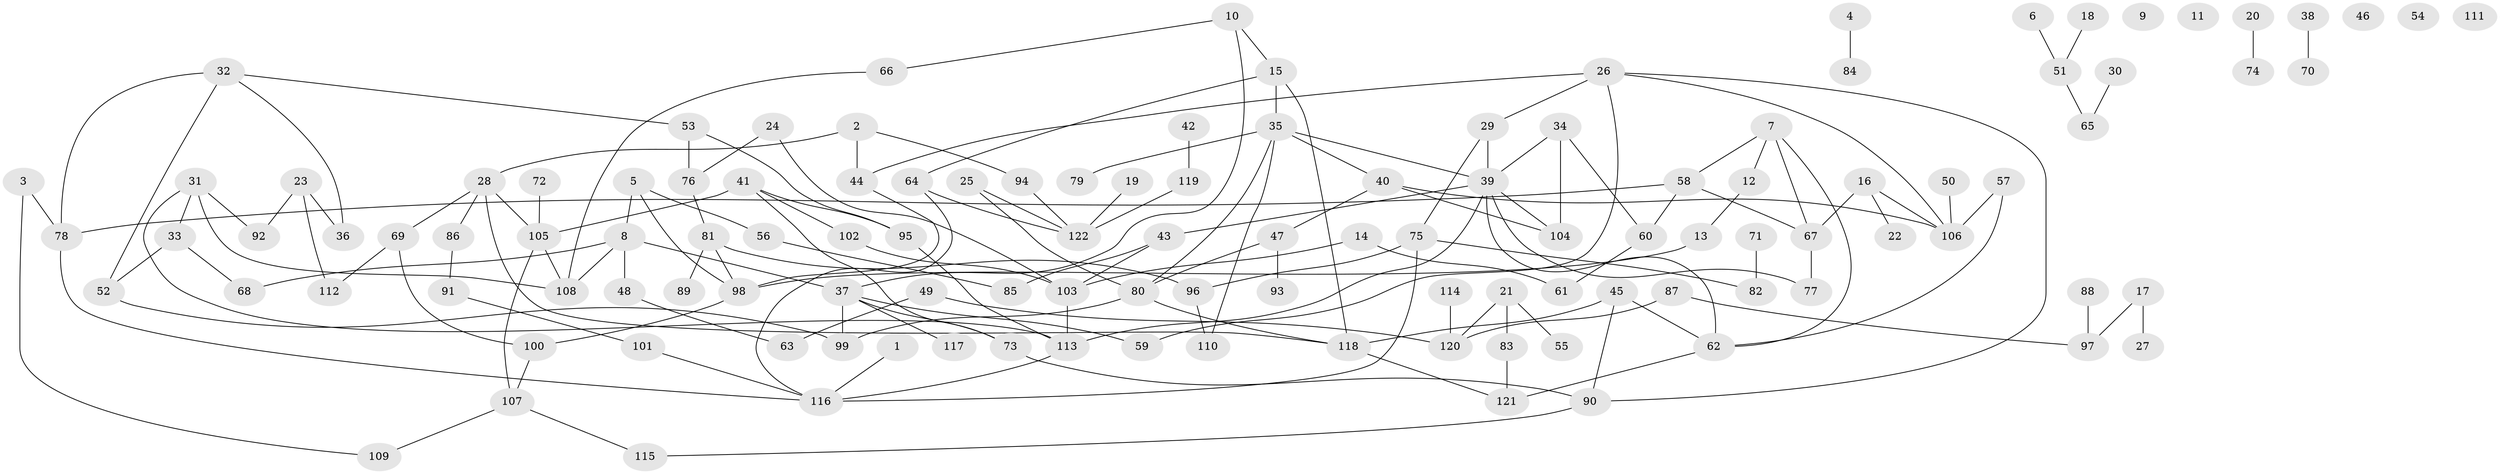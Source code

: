 // Generated by graph-tools (version 1.1) at 2025/00/03/09/25 03:00:49]
// undirected, 122 vertices, 161 edges
graph export_dot {
graph [start="1"]
  node [color=gray90,style=filled];
  1;
  2;
  3;
  4;
  5;
  6;
  7;
  8;
  9;
  10;
  11;
  12;
  13;
  14;
  15;
  16;
  17;
  18;
  19;
  20;
  21;
  22;
  23;
  24;
  25;
  26;
  27;
  28;
  29;
  30;
  31;
  32;
  33;
  34;
  35;
  36;
  37;
  38;
  39;
  40;
  41;
  42;
  43;
  44;
  45;
  46;
  47;
  48;
  49;
  50;
  51;
  52;
  53;
  54;
  55;
  56;
  57;
  58;
  59;
  60;
  61;
  62;
  63;
  64;
  65;
  66;
  67;
  68;
  69;
  70;
  71;
  72;
  73;
  74;
  75;
  76;
  77;
  78;
  79;
  80;
  81;
  82;
  83;
  84;
  85;
  86;
  87;
  88;
  89;
  90;
  91;
  92;
  93;
  94;
  95;
  96;
  97;
  98;
  99;
  100;
  101;
  102;
  103;
  104;
  105;
  106;
  107;
  108;
  109;
  110;
  111;
  112;
  113;
  114;
  115;
  116;
  117;
  118;
  119;
  120;
  121;
  122;
  1 -- 116;
  2 -- 28;
  2 -- 44;
  2 -- 94;
  3 -- 78;
  3 -- 109;
  4 -- 84;
  5 -- 8;
  5 -- 56;
  5 -- 98;
  6 -- 51;
  7 -- 12;
  7 -- 58;
  7 -- 62;
  7 -- 67;
  8 -- 37;
  8 -- 48;
  8 -- 68;
  8 -- 108;
  10 -- 15;
  10 -- 37;
  10 -- 66;
  12 -- 13;
  13 -- 98;
  14 -- 61;
  14 -- 103;
  15 -- 35;
  15 -- 64;
  15 -- 118;
  16 -- 22;
  16 -- 67;
  16 -- 106;
  17 -- 27;
  17 -- 97;
  18 -- 51;
  19 -- 122;
  20 -- 74;
  21 -- 55;
  21 -- 83;
  21 -- 120;
  23 -- 36;
  23 -- 92;
  23 -- 112;
  24 -- 76;
  24 -- 103;
  25 -- 80;
  25 -- 122;
  26 -- 29;
  26 -- 44;
  26 -- 59;
  26 -- 90;
  26 -- 106;
  28 -- 69;
  28 -- 86;
  28 -- 105;
  28 -- 118;
  29 -- 39;
  29 -- 75;
  30 -- 65;
  31 -- 33;
  31 -- 92;
  31 -- 108;
  31 -- 113;
  32 -- 36;
  32 -- 52;
  32 -- 53;
  32 -- 78;
  33 -- 52;
  33 -- 68;
  34 -- 39;
  34 -- 60;
  34 -- 104;
  35 -- 39;
  35 -- 40;
  35 -- 79;
  35 -- 80;
  35 -- 110;
  37 -- 59;
  37 -- 73;
  37 -- 99;
  37 -- 117;
  38 -- 70;
  39 -- 43;
  39 -- 62;
  39 -- 77;
  39 -- 104;
  39 -- 113;
  40 -- 47;
  40 -- 104;
  40 -- 106;
  41 -- 73;
  41 -- 95;
  41 -- 102;
  41 -- 105;
  42 -- 119;
  43 -- 85;
  43 -- 103;
  44 -- 98;
  45 -- 62;
  45 -- 90;
  45 -- 118;
  47 -- 80;
  47 -- 93;
  48 -- 63;
  49 -- 63;
  49 -- 120;
  50 -- 106;
  51 -- 65;
  52 -- 99;
  53 -- 76;
  53 -- 95;
  56 -- 85;
  57 -- 62;
  57 -- 106;
  58 -- 60;
  58 -- 67;
  58 -- 78;
  60 -- 61;
  62 -- 121;
  64 -- 116;
  64 -- 122;
  66 -- 108;
  67 -- 77;
  69 -- 100;
  69 -- 112;
  71 -- 82;
  72 -- 105;
  73 -- 90;
  75 -- 82;
  75 -- 96;
  75 -- 116;
  76 -- 81;
  78 -- 116;
  80 -- 99;
  80 -- 118;
  81 -- 89;
  81 -- 96;
  81 -- 98;
  83 -- 121;
  86 -- 91;
  87 -- 97;
  87 -- 120;
  88 -- 97;
  90 -- 115;
  91 -- 101;
  94 -- 122;
  95 -- 113;
  96 -- 110;
  98 -- 100;
  100 -- 107;
  101 -- 116;
  102 -- 103;
  103 -- 113;
  105 -- 107;
  105 -- 108;
  107 -- 109;
  107 -- 115;
  113 -- 116;
  114 -- 120;
  118 -- 121;
  119 -- 122;
}
